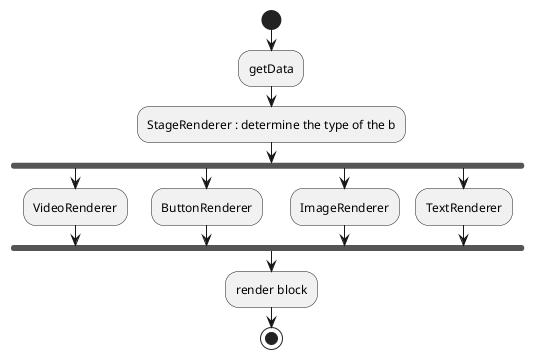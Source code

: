 @startuml

start 
:getData;
:StageRenderer : determine the type of the b;
fork 
:VideoRenderer;
fork again
:ButtonRenderer;
fork again
:ImageRenderer;
fork again
:TextRenderer;
end fork
:render block;
stop


@enduml
